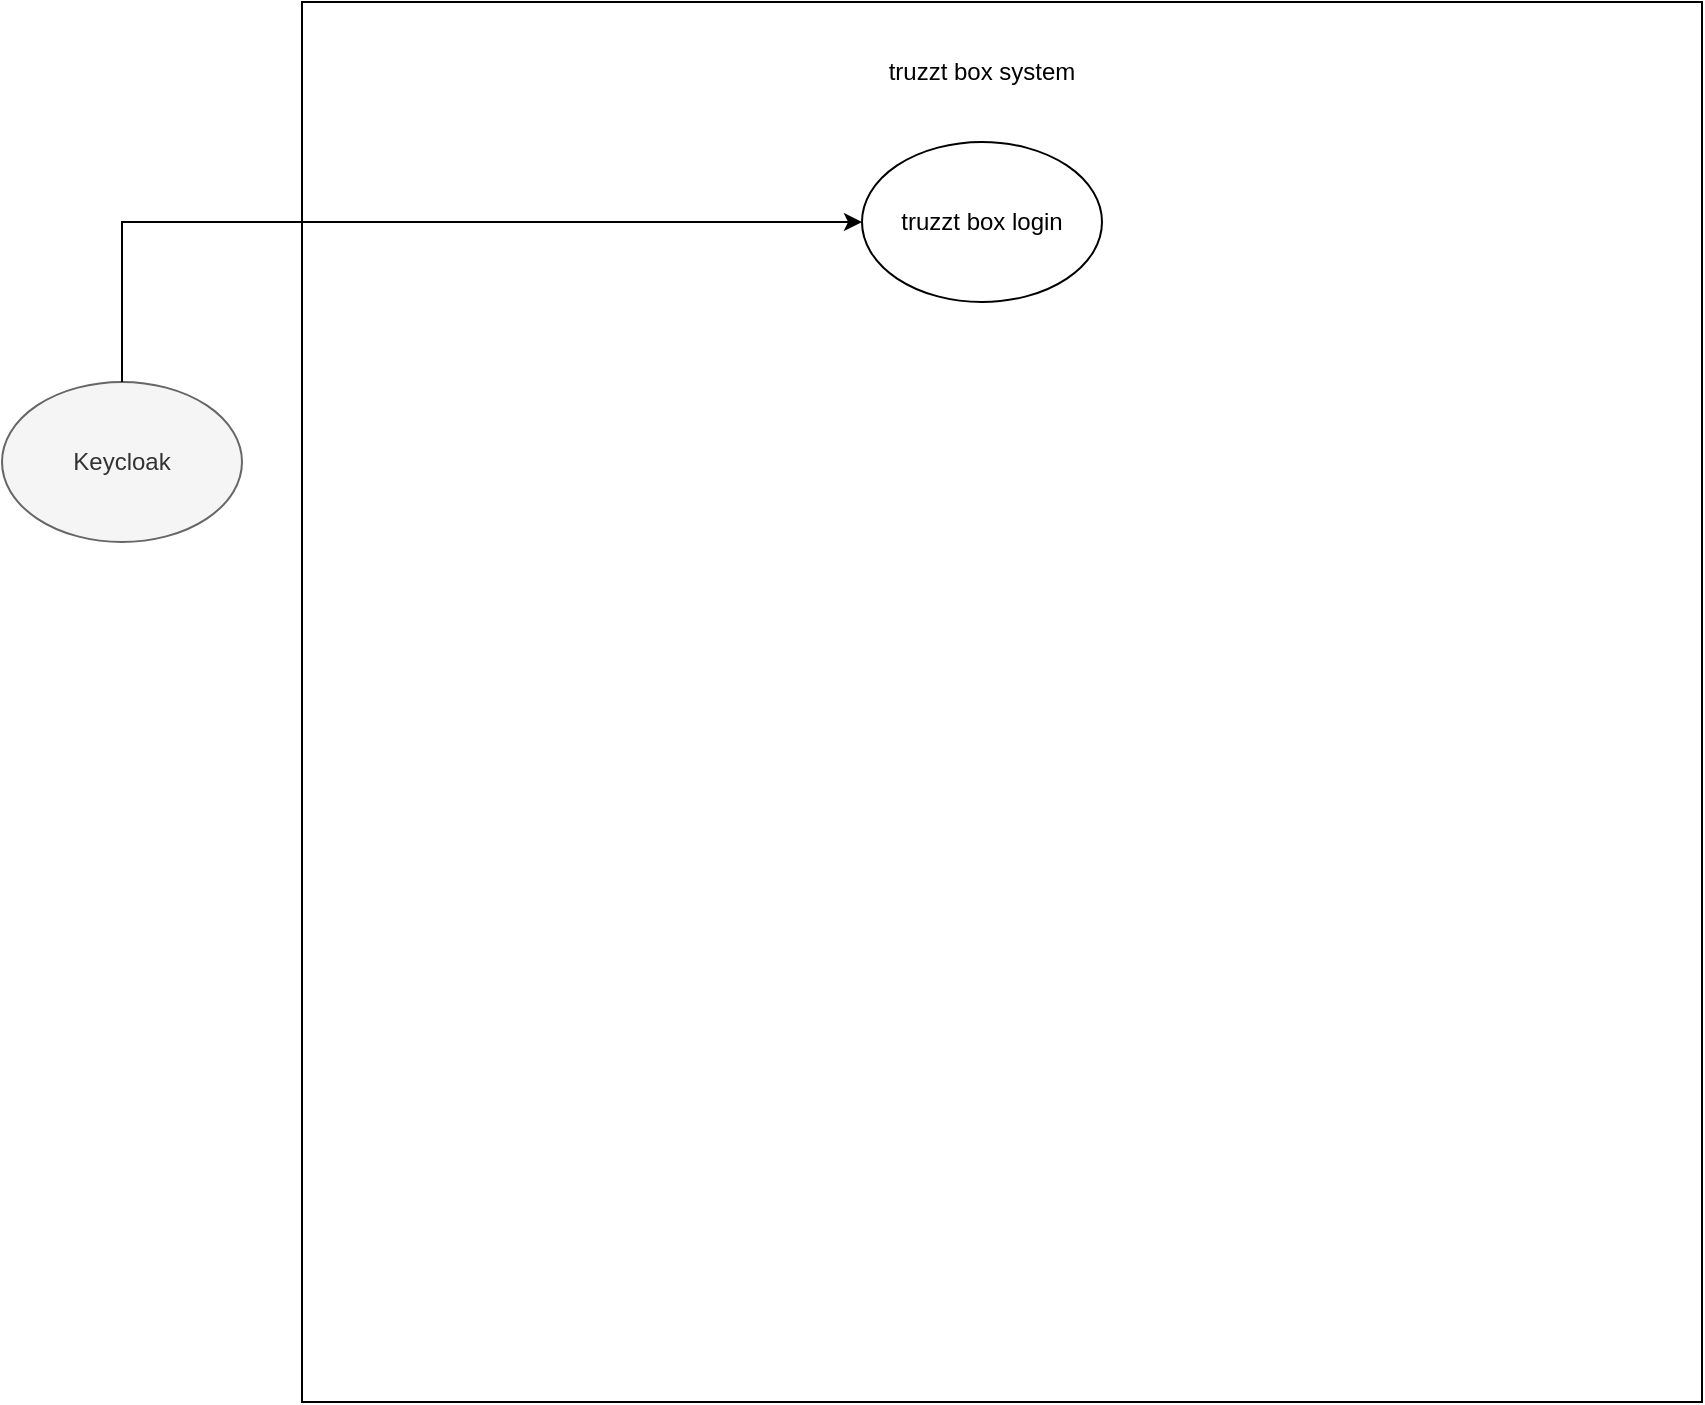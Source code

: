 <mxfile version="24.8.3">
  <diagram name="Page-1" id="BGS6YoZcXFg_ByUGsIiQ">
    <mxGraphModel dx="1908" dy="1018" grid="1" gridSize="10" guides="1" tooltips="1" connect="1" arrows="1" fold="1" page="1" pageScale="1" pageWidth="827" pageHeight="1169" math="0" shadow="0">
      <root>
        <mxCell id="0" />
        <mxCell id="1" parent="0" />
        <mxCell id="2eWZE45PXn94bRXkH0ut-3" value="" style="whiteSpace=wrap;html=1;aspect=fixed;" vertex="1" parent="1">
          <mxGeometry x="490" y="40" width="700" height="700" as="geometry" />
        </mxCell>
        <mxCell id="2eWZE45PXn94bRXkH0ut-1" value="Keycloak" style="ellipse;whiteSpace=wrap;html=1;fillColor=#f5f5f5;fontColor=#333333;strokeColor=#666666;" vertex="1" parent="1">
          <mxGeometry x="340" y="230" width="120" height="80" as="geometry" />
        </mxCell>
        <mxCell id="2eWZE45PXn94bRXkH0ut-2" value="truzzt box login" style="ellipse;whiteSpace=wrap;html=1;" vertex="1" parent="1">
          <mxGeometry x="770" y="110" width="120" height="80" as="geometry" />
        </mxCell>
        <mxCell id="2eWZE45PXn94bRXkH0ut-7" value="" style="endArrow=classic;html=1;rounded=0;exitX=0.5;exitY=0;exitDx=0;exitDy=0;entryX=0;entryY=0.5;entryDx=0;entryDy=0;" edge="1" parent="1" source="2eWZE45PXn94bRXkH0ut-1" target="2eWZE45PXn94bRXkH0ut-2">
          <mxGeometry width="50" height="50" relative="1" as="geometry">
            <mxPoint x="770" y="440" as="sourcePoint" />
            <mxPoint x="820" y="390" as="targetPoint" />
            <Array as="points">
              <mxPoint x="400" y="150" />
            </Array>
          </mxGeometry>
        </mxCell>
        <mxCell id="2eWZE45PXn94bRXkH0ut-8" value="truzzt box system" style="text;html=1;align=center;verticalAlign=middle;whiteSpace=wrap;rounded=0;" vertex="1" parent="1">
          <mxGeometry x="770" y="60" width="120" height="30" as="geometry" />
        </mxCell>
      </root>
    </mxGraphModel>
  </diagram>
</mxfile>
